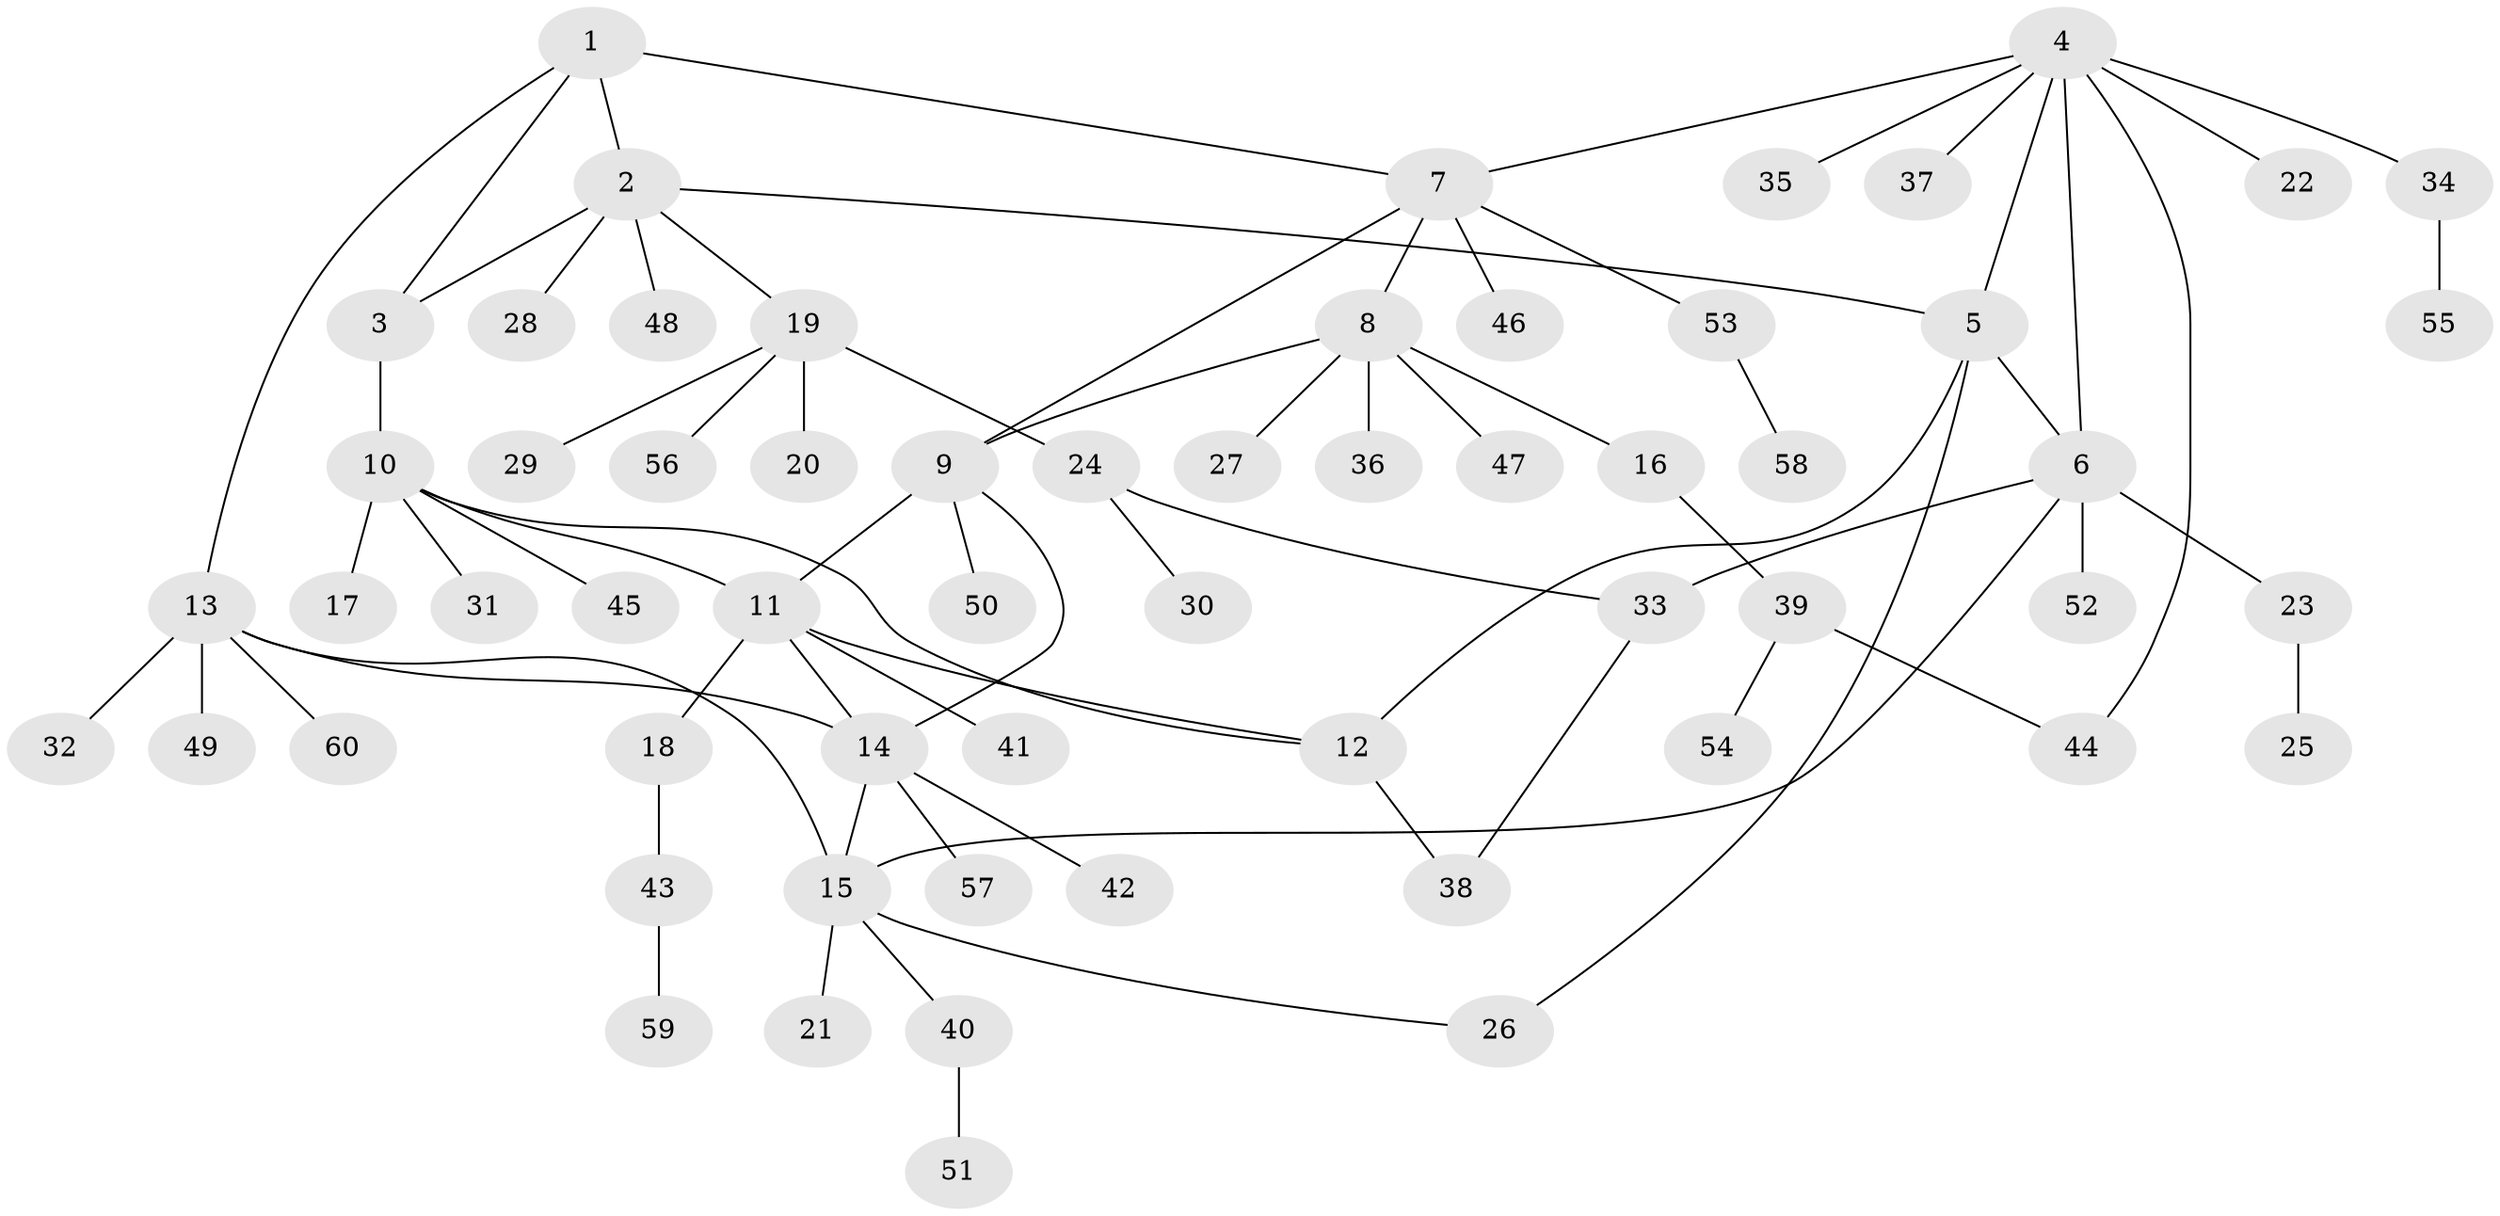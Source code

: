 // Generated by graph-tools (version 1.1) at 2025/26/03/09/25 03:26:37]
// undirected, 60 vertices, 74 edges
graph export_dot {
graph [start="1"]
  node [color=gray90,style=filled];
  1;
  2;
  3;
  4;
  5;
  6;
  7;
  8;
  9;
  10;
  11;
  12;
  13;
  14;
  15;
  16;
  17;
  18;
  19;
  20;
  21;
  22;
  23;
  24;
  25;
  26;
  27;
  28;
  29;
  30;
  31;
  32;
  33;
  34;
  35;
  36;
  37;
  38;
  39;
  40;
  41;
  42;
  43;
  44;
  45;
  46;
  47;
  48;
  49;
  50;
  51;
  52;
  53;
  54;
  55;
  56;
  57;
  58;
  59;
  60;
  1 -- 2;
  1 -- 3;
  1 -- 7;
  1 -- 13;
  2 -- 3;
  2 -- 5;
  2 -- 19;
  2 -- 28;
  2 -- 48;
  3 -- 10;
  4 -- 5;
  4 -- 6;
  4 -- 7;
  4 -- 22;
  4 -- 34;
  4 -- 35;
  4 -- 37;
  4 -- 44;
  5 -- 6;
  5 -- 12;
  5 -- 26;
  6 -- 15;
  6 -- 23;
  6 -- 33;
  6 -- 52;
  7 -- 8;
  7 -- 9;
  7 -- 46;
  7 -- 53;
  8 -- 9;
  8 -- 16;
  8 -- 27;
  8 -- 36;
  8 -- 47;
  9 -- 11;
  9 -- 14;
  9 -- 50;
  10 -- 11;
  10 -- 12;
  10 -- 17;
  10 -- 31;
  10 -- 45;
  11 -- 12;
  11 -- 14;
  11 -- 18;
  11 -- 41;
  12 -- 38;
  13 -- 14;
  13 -- 15;
  13 -- 32;
  13 -- 49;
  13 -- 60;
  14 -- 15;
  14 -- 42;
  14 -- 57;
  15 -- 21;
  15 -- 26;
  15 -- 40;
  16 -- 39;
  18 -- 43;
  19 -- 20;
  19 -- 24;
  19 -- 29;
  19 -- 56;
  23 -- 25;
  24 -- 30;
  24 -- 33;
  33 -- 38;
  34 -- 55;
  39 -- 44;
  39 -- 54;
  40 -- 51;
  43 -- 59;
  53 -- 58;
}
